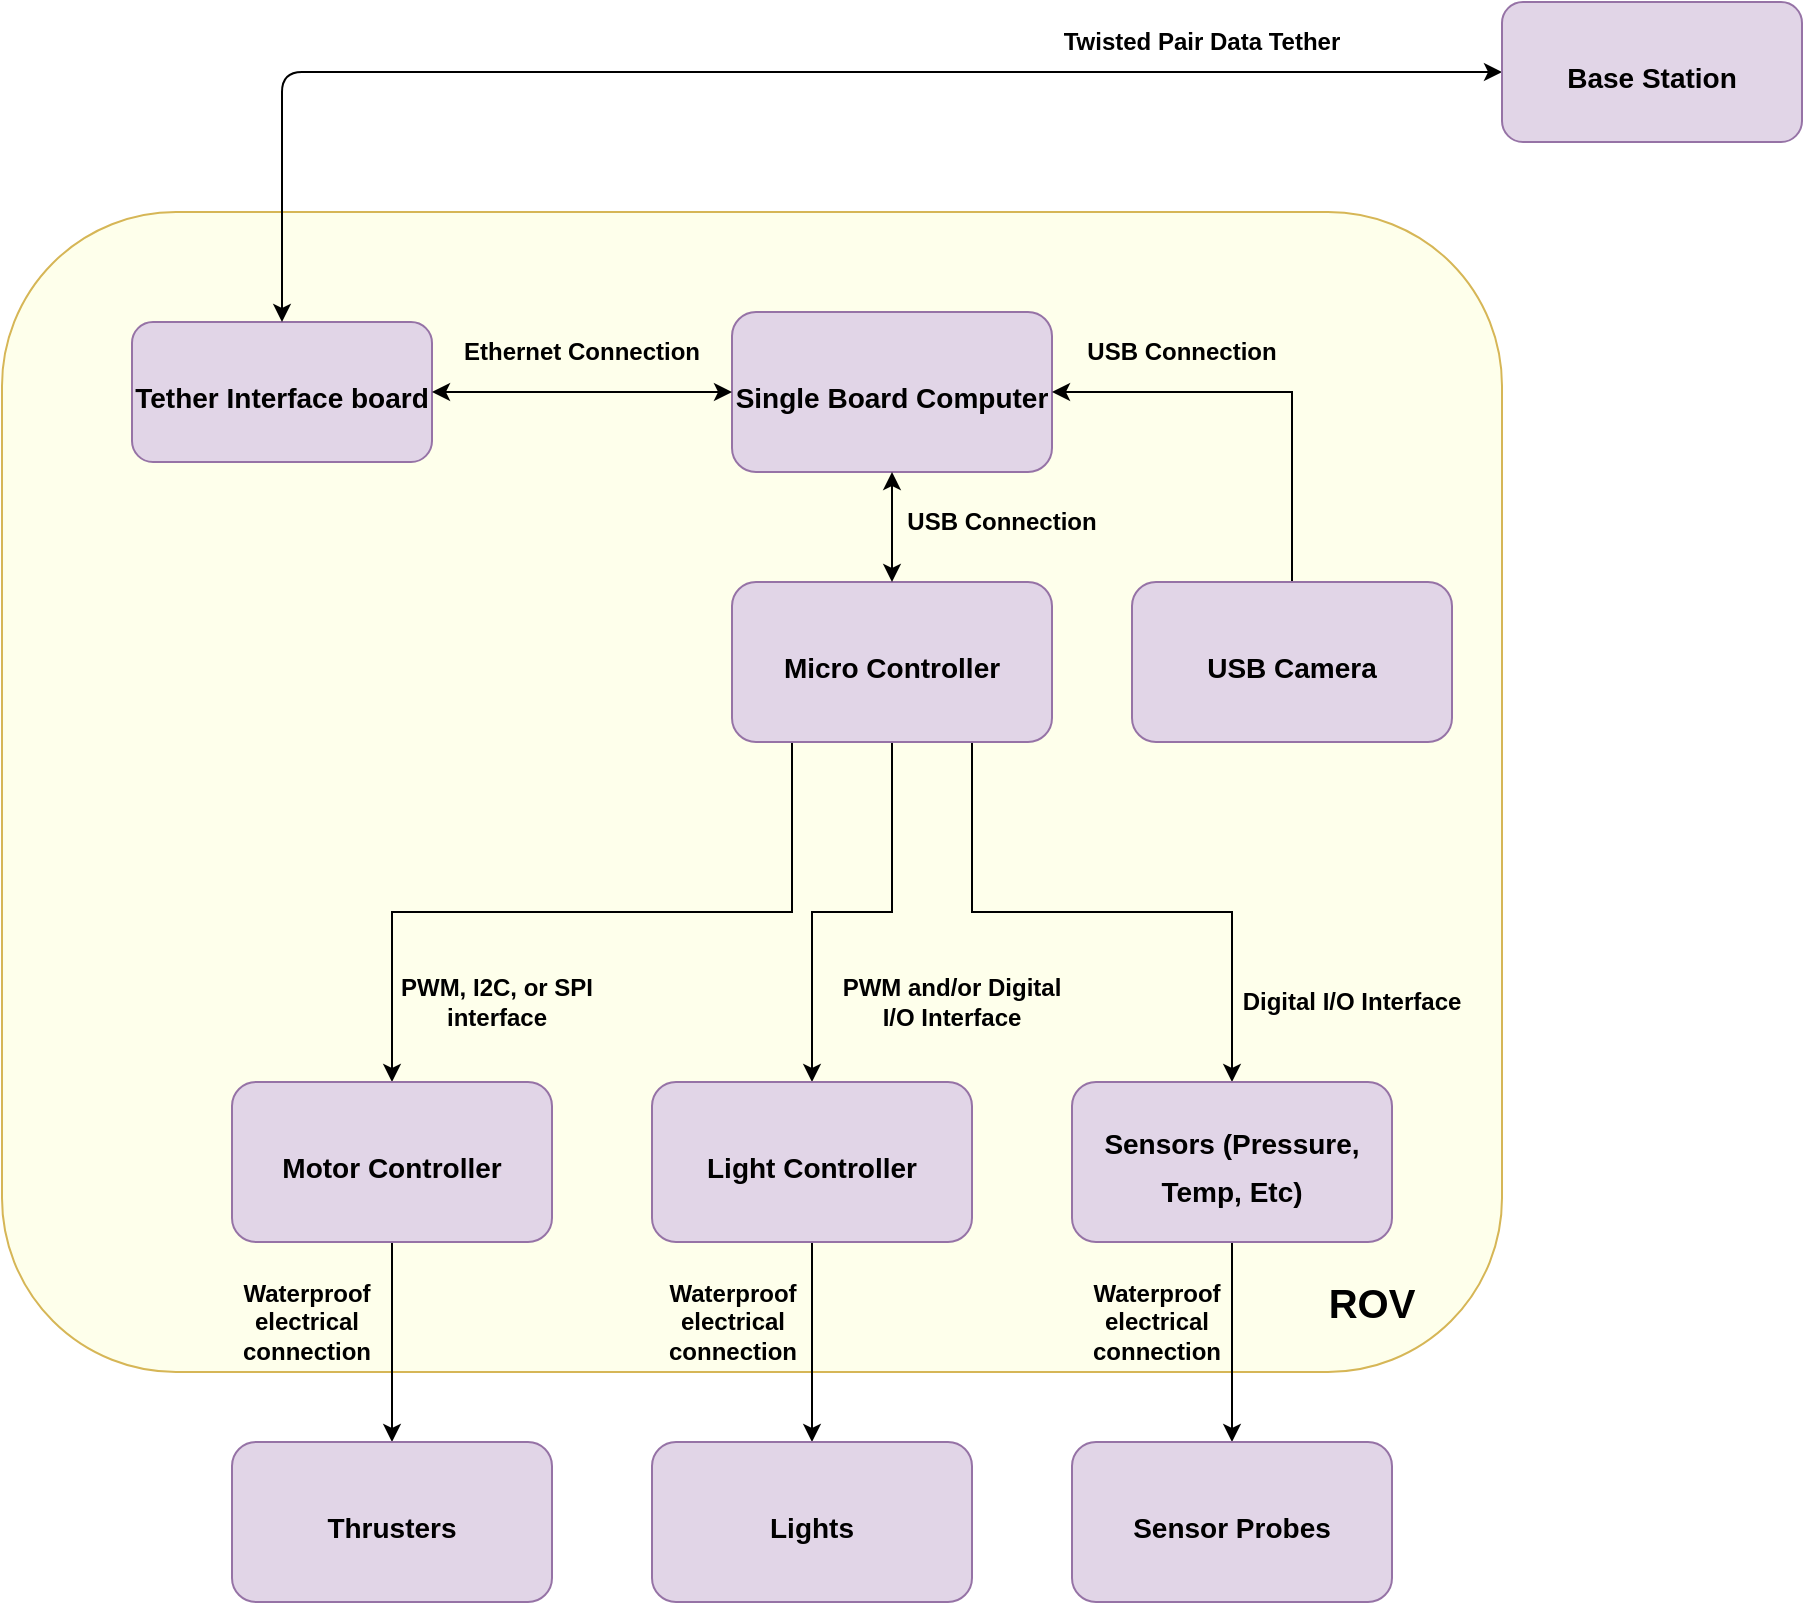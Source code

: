 <mxfile version="12.1.7" type="github" pages="1">
  <diagram id="8O14fFEL1NrA8Rd9ICKv" name="Page-1">
    <mxGraphModel dx="1422" dy="794" grid="1" gridSize="10" guides="1" tooltips="1" connect="1" arrows="1" fold="1" page="1" pageScale="1" pageWidth="1100" pageHeight="850" math="0" shadow="0">
      <root>
        <mxCell id="0"/>
        <mxCell id="1" parent="0"/>
        <mxCell id="SgkBNaZOiM6V6H04DboF-1" value="" style="rounded=1;whiteSpace=wrap;html=1;fillColor=#FEFFEB;strokeColor=#d6b656;" parent="1" vertex="1">
          <mxGeometry x="175" y="135" width="750" height="580" as="geometry"/>
        </mxCell>
        <mxCell id="SgkBNaZOiM6V6H04DboF-2" value="&lt;b style=&quot;font-size: 20px;&quot;&gt;ROV&lt;/b&gt;" style="text;html=1;strokeColor=none;fillColor=none;align=center;verticalAlign=middle;whiteSpace=wrap;rounded=0;fontSize=20;" parent="1" vertex="1">
          <mxGeometry x="840" y="670" width="40" height="20" as="geometry"/>
        </mxCell>
        <mxCell id="SgkBNaZOiM6V6H04DboF-3" value="&lt;span style=&quot;font-size: 14px&quot;&gt;&lt;b&gt;Tether Interface board&lt;/b&gt;&lt;/span&gt;" style="rounded=1;whiteSpace=wrap;html=1;fillColor=#e1d5e7;fontSize=20;strokeColor=#9673a6;" parent="1" vertex="1">
          <mxGeometry x="240" y="190" width="150" height="70" as="geometry"/>
        </mxCell>
        <mxCell id="SgkBNaZOiM6V6H04DboF-4" value="" style="endArrow=classic;startArrow=classic;html=1;fontSize=20;entryX=0.5;entryY=0;entryDx=0;entryDy=0;exitX=0;exitY=0.5;exitDx=0;exitDy=0;" parent="1" source="SgkBNaZOiM6V6H04DboF-5" target="SgkBNaZOiM6V6H04DboF-3" edge="1">
          <mxGeometry width="50" height="50" relative="1" as="geometry">
            <mxPoint x="190" y="100" as="sourcePoint"/>
            <mxPoint x="240" y="70" as="targetPoint"/>
            <Array as="points">
              <mxPoint x="315" y="65"/>
            </Array>
          </mxGeometry>
        </mxCell>
        <mxCell id="SgkBNaZOiM6V6H04DboF-5" value="&lt;span style=&quot;font-size: 14px&quot;&gt;&lt;b&gt;Base Station&lt;/b&gt;&lt;/span&gt;" style="rounded=1;whiteSpace=wrap;html=1;fillColor=#e1d5e7;fontSize=20;strokeColor=#9673a6;" parent="1" vertex="1">
          <mxGeometry x="925" y="30" width="150" height="70" as="geometry"/>
        </mxCell>
        <mxCell id="SgkBNaZOiM6V6H04DboF-6" value="&lt;font style=&quot;font-size: 12px;&quot;&gt;Twisted Pair Data Tether&lt;/font&gt;" style="text;html=1;strokeColor=none;fillColor=none;align=center;verticalAlign=middle;whiteSpace=wrap;rounded=0;fontSize=12;fontStyle=1" parent="1" vertex="1">
          <mxGeometry x="670" y="40" width="210" height="20" as="geometry"/>
        </mxCell>
        <mxCell id="SgkBNaZOiM6V6H04DboF-7" value="&lt;font style=&quot;font-size: 14px&quot;&gt;Single Board Computer&lt;/font&gt;" style="rounded=1;whiteSpace=wrap;html=1;fillColor=#e1d5e7;fontSize=20;strokeColor=#9673a6;fontStyle=1" parent="1" vertex="1">
          <mxGeometry x="540" y="185" width="160" height="80" as="geometry"/>
        </mxCell>
        <mxCell id="SgkBNaZOiM6V6H04DboF-11" value="Ethernet Connection" style="text;html=1;strokeColor=none;fillColor=none;align=center;verticalAlign=middle;whiteSpace=wrap;rounded=0;fontSize=12;fontStyle=1" parent="1" vertex="1">
          <mxGeometry x="405" y="195" width="120" height="20" as="geometry"/>
        </mxCell>
        <mxCell id="d-boy_t6QIbuKJoi7jPZ-6" style="edgeStyle=orthogonalEdgeStyle;rounded=0;orthogonalLoop=1;jettySize=auto;html=1;exitX=0.25;exitY=1;exitDx=0;exitDy=0;entryX=0.5;entryY=0;entryDx=0;entryDy=0;" edge="1" parent="1" source="d-boy_t6QIbuKJoi7jPZ-1" target="d-boy_t6QIbuKJoi7jPZ-3">
          <mxGeometry relative="1" as="geometry">
            <Array as="points">
              <mxPoint x="570" y="400"/>
              <mxPoint x="570" y="485"/>
              <mxPoint x="370" y="485"/>
            </Array>
          </mxGeometry>
        </mxCell>
        <mxCell id="d-boy_t6QIbuKJoi7jPZ-9" style="edgeStyle=orthogonalEdgeStyle;rounded=0;orthogonalLoop=1;jettySize=auto;html=1;exitX=0.75;exitY=1;exitDx=0;exitDy=0;" edge="1" parent="1" source="d-boy_t6QIbuKJoi7jPZ-1" target="d-boy_t6QIbuKJoi7jPZ-5">
          <mxGeometry relative="1" as="geometry"/>
        </mxCell>
        <mxCell id="d-boy_t6QIbuKJoi7jPZ-15" style="edgeStyle=orthogonalEdgeStyle;rounded=0;orthogonalLoop=1;jettySize=auto;html=1;exitX=0.5;exitY=1;exitDx=0;exitDy=0;" edge="1" parent="1" source="d-boy_t6QIbuKJoi7jPZ-1" target="d-boy_t6QIbuKJoi7jPZ-4">
          <mxGeometry relative="1" as="geometry"/>
        </mxCell>
        <mxCell id="d-boy_t6QIbuKJoi7jPZ-1" value="&lt;font style=&quot;font-size: 14px&quot;&gt;Micro Controller&lt;/font&gt;" style="rounded=1;whiteSpace=wrap;html=1;fillColor=#e1d5e7;fontSize=20;strokeColor=#9673a6;fontStyle=1" vertex="1" parent="1">
          <mxGeometry x="540" y="320" width="160" height="80" as="geometry"/>
        </mxCell>
        <mxCell id="d-boy_t6QIbuKJoi7jPZ-2" value="" style="endArrow=classic;startArrow=classic;html=1;entryX=0.5;entryY=1;entryDx=0;entryDy=0;" edge="1" parent="1" source="d-boy_t6QIbuKJoi7jPZ-1" target="SgkBNaZOiM6V6H04DboF-7">
          <mxGeometry width="50" height="50" relative="1" as="geometry">
            <mxPoint x="30" y="580" as="sourcePoint"/>
            <mxPoint x="80" y="530" as="targetPoint"/>
          </mxGeometry>
        </mxCell>
        <mxCell id="d-boy_t6QIbuKJoi7jPZ-28" style="edgeStyle=orthogonalEdgeStyle;rounded=0;orthogonalLoop=1;jettySize=auto;html=1;exitX=0.5;exitY=1;exitDx=0;exitDy=0;fontSize=12;" edge="1" parent="1" source="d-boy_t6QIbuKJoi7jPZ-3" target="d-boy_t6QIbuKJoi7jPZ-27">
          <mxGeometry relative="1" as="geometry"/>
        </mxCell>
        <mxCell id="d-boy_t6QIbuKJoi7jPZ-3" value="&lt;font style=&quot;font-size: 14px&quot;&gt;Motor Controller&lt;/font&gt;" style="rounded=1;whiteSpace=wrap;html=1;fillColor=#e1d5e7;fontSize=20;strokeColor=#9673a6;fontStyle=1" vertex="1" parent="1">
          <mxGeometry x="290" y="570" width="160" height="80" as="geometry"/>
        </mxCell>
        <mxCell id="d-boy_t6QIbuKJoi7jPZ-30" style="edgeStyle=orthogonalEdgeStyle;rounded=0;orthogonalLoop=1;jettySize=auto;html=1;exitX=0.5;exitY=1;exitDx=0;exitDy=0;fontSize=12;" edge="1" parent="1" source="d-boy_t6QIbuKJoi7jPZ-4" target="d-boy_t6QIbuKJoi7jPZ-29">
          <mxGeometry relative="1" as="geometry"/>
        </mxCell>
        <mxCell id="d-boy_t6QIbuKJoi7jPZ-4" value="&lt;font style=&quot;font-size: 14px&quot;&gt;Light Controller&lt;/font&gt;" style="rounded=1;whiteSpace=wrap;html=1;fillColor=#e1d5e7;fontSize=20;strokeColor=#9673a6;fontStyle=1" vertex="1" parent="1">
          <mxGeometry x="500" y="570" width="160" height="80" as="geometry"/>
        </mxCell>
        <mxCell id="d-boy_t6QIbuKJoi7jPZ-33" style="edgeStyle=orthogonalEdgeStyle;rounded=0;orthogonalLoop=1;jettySize=auto;html=1;exitX=0.5;exitY=1;exitDx=0;exitDy=0;fontSize=12;" edge="1" parent="1" source="d-boy_t6QIbuKJoi7jPZ-5" target="d-boy_t6QIbuKJoi7jPZ-32">
          <mxGeometry relative="1" as="geometry"/>
        </mxCell>
        <mxCell id="d-boy_t6QIbuKJoi7jPZ-5" value="&lt;font style=&quot;font-size: 14px&quot;&gt;Sensors (Pressure, Temp, Etc)&lt;/font&gt;" style="rounded=1;whiteSpace=wrap;html=1;fillColor=#e1d5e7;fontSize=20;strokeColor=#9673a6;fontStyle=1" vertex="1" parent="1">
          <mxGeometry x="710" y="570" width="160" height="80" as="geometry"/>
        </mxCell>
        <mxCell id="d-boy_t6QIbuKJoi7jPZ-16" value="&lt;b&gt;PWM, I2C, or SPI interface&lt;/b&gt;" style="text;html=1;strokeColor=none;fillColor=none;align=center;verticalAlign=middle;whiteSpace=wrap;rounded=0;" vertex="1" parent="1">
          <mxGeometry x="370" y="520" width="105" height="20" as="geometry"/>
        </mxCell>
        <mxCell id="d-boy_t6QIbuKJoi7jPZ-18" value="&lt;b&gt;PWM and/or Digital I/O Interface&lt;/b&gt;" style="text;html=1;strokeColor=none;fillColor=none;align=center;verticalAlign=middle;whiteSpace=wrap;rounded=0;" vertex="1" parent="1">
          <mxGeometry x="590" y="520" width="120" height="20" as="geometry"/>
        </mxCell>
        <mxCell id="d-boy_t6QIbuKJoi7jPZ-19" value="&lt;b&gt;Digital I/O Interface&lt;/b&gt;" style="text;html=1;strokeColor=none;fillColor=none;align=center;verticalAlign=middle;whiteSpace=wrap;rounded=0;" vertex="1" parent="1">
          <mxGeometry x="790" y="520" width="120" height="20" as="geometry"/>
        </mxCell>
        <mxCell id="d-boy_t6QIbuKJoi7jPZ-35" style="edgeStyle=orthogonalEdgeStyle;rounded=0;orthogonalLoop=1;jettySize=auto;html=1;exitX=0.5;exitY=0;exitDx=0;exitDy=0;entryX=1;entryY=0.5;entryDx=0;entryDy=0;fontSize=12;" edge="1" parent="1" source="d-boy_t6QIbuKJoi7jPZ-20" target="SgkBNaZOiM6V6H04DboF-7">
          <mxGeometry relative="1" as="geometry"/>
        </mxCell>
        <mxCell id="d-boy_t6QIbuKJoi7jPZ-20" value="&lt;font style=&quot;font-size: 14px&quot;&gt;USB Camera&lt;/font&gt;" style="rounded=1;whiteSpace=wrap;html=1;fillColor=#e1d5e7;fontSize=20;strokeColor=#9673a6;fontStyle=1" vertex="1" parent="1">
          <mxGeometry x="740" y="320" width="160" height="80" as="geometry"/>
        </mxCell>
        <mxCell id="d-boy_t6QIbuKJoi7jPZ-24" value="&lt;b&gt;USB Connection&lt;/b&gt;" style="text;html=1;strokeColor=none;fillColor=none;align=center;verticalAlign=middle;whiteSpace=wrap;rounded=0;" vertex="1" parent="1">
          <mxGeometry x="700" y="195" width="130" height="20" as="geometry"/>
        </mxCell>
        <mxCell id="d-boy_t6QIbuKJoi7jPZ-27" value="&lt;font style=&quot;font-size: 14px&quot;&gt;Thrusters&lt;/font&gt;" style="rounded=1;whiteSpace=wrap;html=1;fillColor=#e1d5e7;fontSize=20;strokeColor=#9673a6;fontStyle=1" vertex="1" parent="1">
          <mxGeometry x="290" y="750" width="160" height="80" as="geometry"/>
        </mxCell>
        <mxCell id="d-boy_t6QIbuKJoi7jPZ-29" value="&lt;font style=&quot;font-size: 14px&quot;&gt;Lights&lt;/font&gt;" style="rounded=1;whiteSpace=wrap;html=1;fillColor=#e1d5e7;fontSize=20;strokeColor=#9673a6;fontStyle=1" vertex="1" parent="1">
          <mxGeometry x="500" y="750" width="160" height="80" as="geometry"/>
        </mxCell>
        <mxCell id="d-boy_t6QIbuKJoi7jPZ-32" value="&lt;font style=&quot;font-size: 14px&quot;&gt;Sensor Probes&lt;/font&gt;" style="rounded=1;whiteSpace=wrap;html=1;fillColor=#e1d5e7;fontSize=20;strokeColor=#9673a6;fontStyle=1" vertex="1" parent="1">
          <mxGeometry x="710" y="750" width="160" height="80" as="geometry"/>
        </mxCell>
        <mxCell id="d-boy_t6QIbuKJoi7jPZ-34" value="&lt;b&gt;USB Connection&lt;/b&gt;" style="text;html=1;strokeColor=none;fillColor=none;align=center;verticalAlign=middle;whiteSpace=wrap;rounded=0;" vertex="1" parent="1">
          <mxGeometry x="610" y="280" width="130" height="20" as="geometry"/>
        </mxCell>
        <mxCell id="d-boy_t6QIbuKJoi7jPZ-36" value="" style="endArrow=classic;startArrow=classic;html=1;fontSize=12;exitX=1;exitY=0.5;exitDx=0;exitDy=0;entryX=0;entryY=0.5;entryDx=0;entryDy=0;" edge="1" parent="1" source="SgkBNaZOiM6V6H04DboF-3" target="SgkBNaZOiM6V6H04DboF-7">
          <mxGeometry width="50" height="50" relative="1" as="geometry">
            <mxPoint x="70" y="450" as="sourcePoint"/>
            <mxPoint x="120" y="400" as="targetPoint"/>
          </mxGeometry>
        </mxCell>
        <mxCell id="d-boy_t6QIbuKJoi7jPZ-37" value="&lt;b&gt;Waterproof electrical connection&lt;/b&gt;" style="text;html=1;strokeColor=none;fillColor=none;align=center;verticalAlign=middle;whiteSpace=wrap;rounded=0;" vertex="1" parent="1">
          <mxGeometry x="275" y="680" width="105" height="20" as="geometry"/>
        </mxCell>
        <mxCell id="d-boy_t6QIbuKJoi7jPZ-38" value="&lt;b&gt;Waterproof electrical connection&lt;/b&gt;" style="text;html=1;strokeColor=none;fillColor=none;align=center;verticalAlign=middle;whiteSpace=wrap;rounded=0;" vertex="1" parent="1">
          <mxGeometry x="487.5" y="680" width="105" height="20" as="geometry"/>
        </mxCell>
        <mxCell id="d-boy_t6QIbuKJoi7jPZ-39" value="&lt;b&gt;Waterproof electrical connection&lt;/b&gt;" style="text;html=1;strokeColor=none;fillColor=none;align=center;verticalAlign=middle;whiteSpace=wrap;rounded=0;" vertex="1" parent="1">
          <mxGeometry x="700" y="680" width="105" height="20" as="geometry"/>
        </mxCell>
      </root>
    </mxGraphModel>
  </diagram>
</mxfile>
